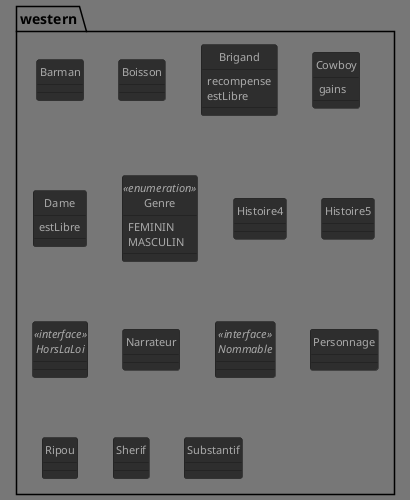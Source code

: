 @startuml
!theme reddress-darkgreen
skinparam style strictuml

package western {
class Barman {

}
class Boisson {

}
class Brigand {
recompense
estLibre

}
class Cowboy {
gains

}
class Dame {
estLibre

}
enum Genre <<enumeration>> {
FEMININ
MASCULIN

}
class Histoire4 {

}
class Histoire5 {

}
interface HorsLaLoi <<interface>>
class Narrateur {

}
interface Nommable <<interface>>
class Personnage {

}
class Ripou {

}
class Sherif {

}
class Substantif {

}

@enduml

